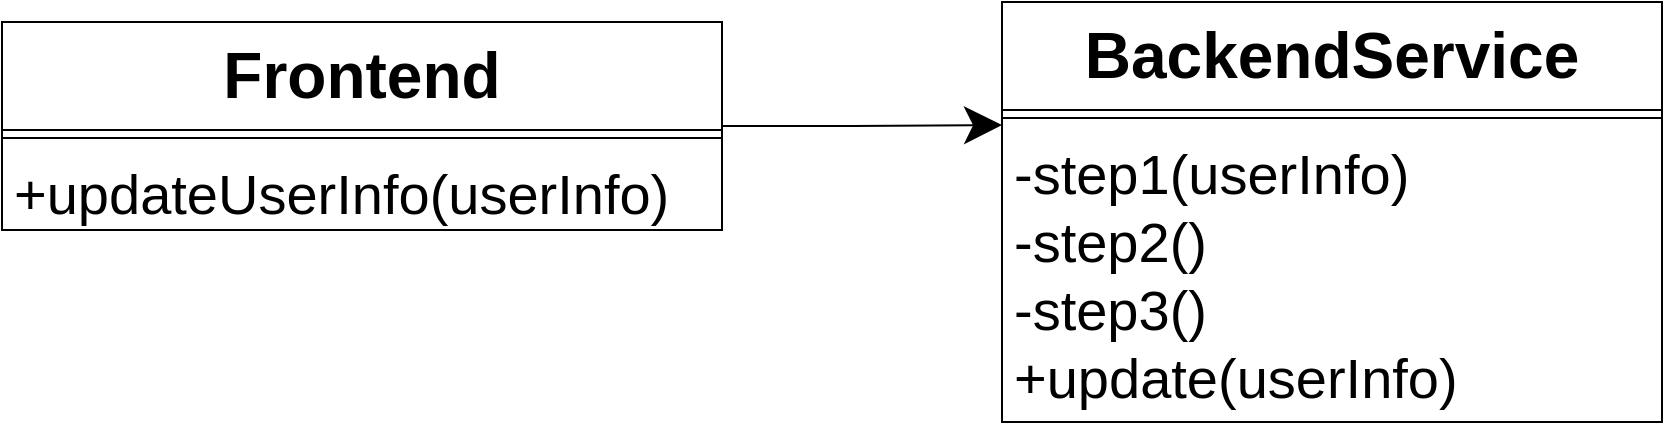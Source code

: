 <mxfile version="14.6.13" type="device"><diagram id="v2mlQRtyGtayR05u8gAs" name="第 1 页"><mxGraphModel dx="946" dy="672" grid="1" gridSize="10" guides="1" tooltips="1" connect="1" arrows="1" fold="1" page="1" pageScale="1" pageWidth="827" pageHeight="1169" math="0" shadow="0"><root><mxCell id="0"/><mxCell id="1" parent="0"/><mxCell id="2-uAsROgaTKZOPPY87gJ-1" style="edgeStyle=orthogonalEdgeStyle;rounded=0;orthogonalLoop=1;jettySize=auto;html=1;entryX=0;entryY=0.293;entryDx=0;entryDy=0;entryPerimeter=0;endSize=16;startSize=16;" edge="1" parent="1" source="2-uAsROgaTKZOPPY87gJ-2" target="2-uAsROgaTKZOPPY87gJ-5"><mxGeometry relative="1" as="geometry"/></mxCell><mxCell id="2-uAsROgaTKZOPPY87gJ-2" value="Frontend" style="swimlane;fontStyle=1;align=center;verticalAlign=top;childLayout=stackLayout;horizontal=1;startSize=54;horizontalStack=0;resizeParent=1;resizeParentMax=0;resizeLast=0;collapsible=1;marginBottom=0;fontSize=32;" vertex="1" parent="1"><mxGeometry x="10" y="190" width="360" height="104" as="geometry"/></mxCell><mxCell id="2-uAsROgaTKZOPPY87gJ-3" value="" style="line;strokeWidth=1;fillColor=none;align=left;verticalAlign=middle;spacingTop=-1;spacingLeft=3;spacingRight=3;rotatable=0;labelPosition=right;points=[];portConstraint=eastwest;" vertex="1" parent="2-uAsROgaTKZOPPY87gJ-2"><mxGeometry y="54" width="360" height="8" as="geometry"/></mxCell><mxCell id="2-uAsROgaTKZOPPY87gJ-4" value="+updateUserInfo(userInfo)&#10;" style="text;strokeColor=none;fillColor=none;align=left;verticalAlign=top;spacingLeft=4;spacingRight=4;overflow=hidden;rotatable=0;points=[[0,0.5],[1,0.5]];portConstraint=eastwest;fontSize=28;" vertex="1" parent="2-uAsROgaTKZOPPY87gJ-2"><mxGeometry y="62" width="360" height="42" as="geometry"/></mxCell><mxCell id="2-uAsROgaTKZOPPY87gJ-5" value="BackendService" style="swimlane;fontStyle=1;align=center;verticalAlign=top;childLayout=stackLayout;horizontal=1;startSize=54;horizontalStack=0;resizeParent=1;resizeParentMax=0;resizeLast=0;collapsible=1;marginBottom=0;fontSize=32;" vertex="1" parent="1"><mxGeometry x="510" y="180" width="330" height="210" as="geometry"/></mxCell><mxCell id="2-uAsROgaTKZOPPY87gJ-6" value="" style="line;strokeWidth=1;fillColor=none;align=left;verticalAlign=middle;spacingTop=-1;spacingLeft=3;spacingRight=3;rotatable=0;labelPosition=right;points=[];portConstraint=eastwest;" vertex="1" parent="2-uAsROgaTKZOPPY87gJ-5"><mxGeometry y="54" width="330" height="8" as="geometry"/></mxCell><mxCell id="2-uAsROgaTKZOPPY87gJ-7" value="-step1(userInfo)&#10;-step2()&#10;-step3()&#10;+update(userInfo)" style="text;strokeColor=none;fillColor=none;align=left;verticalAlign=top;spacingLeft=4;spacingRight=4;overflow=hidden;rotatable=0;points=[[0,0.5],[1,0.5]];portConstraint=eastwest;fontSize=28;" vertex="1" parent="2-uAsROgaTKZOPPY87gJ-5"><mxGeometry y="62" width="330" height="148" as="geometry"/></mxCell></root></mxGraphModel></diagram></mxfile>